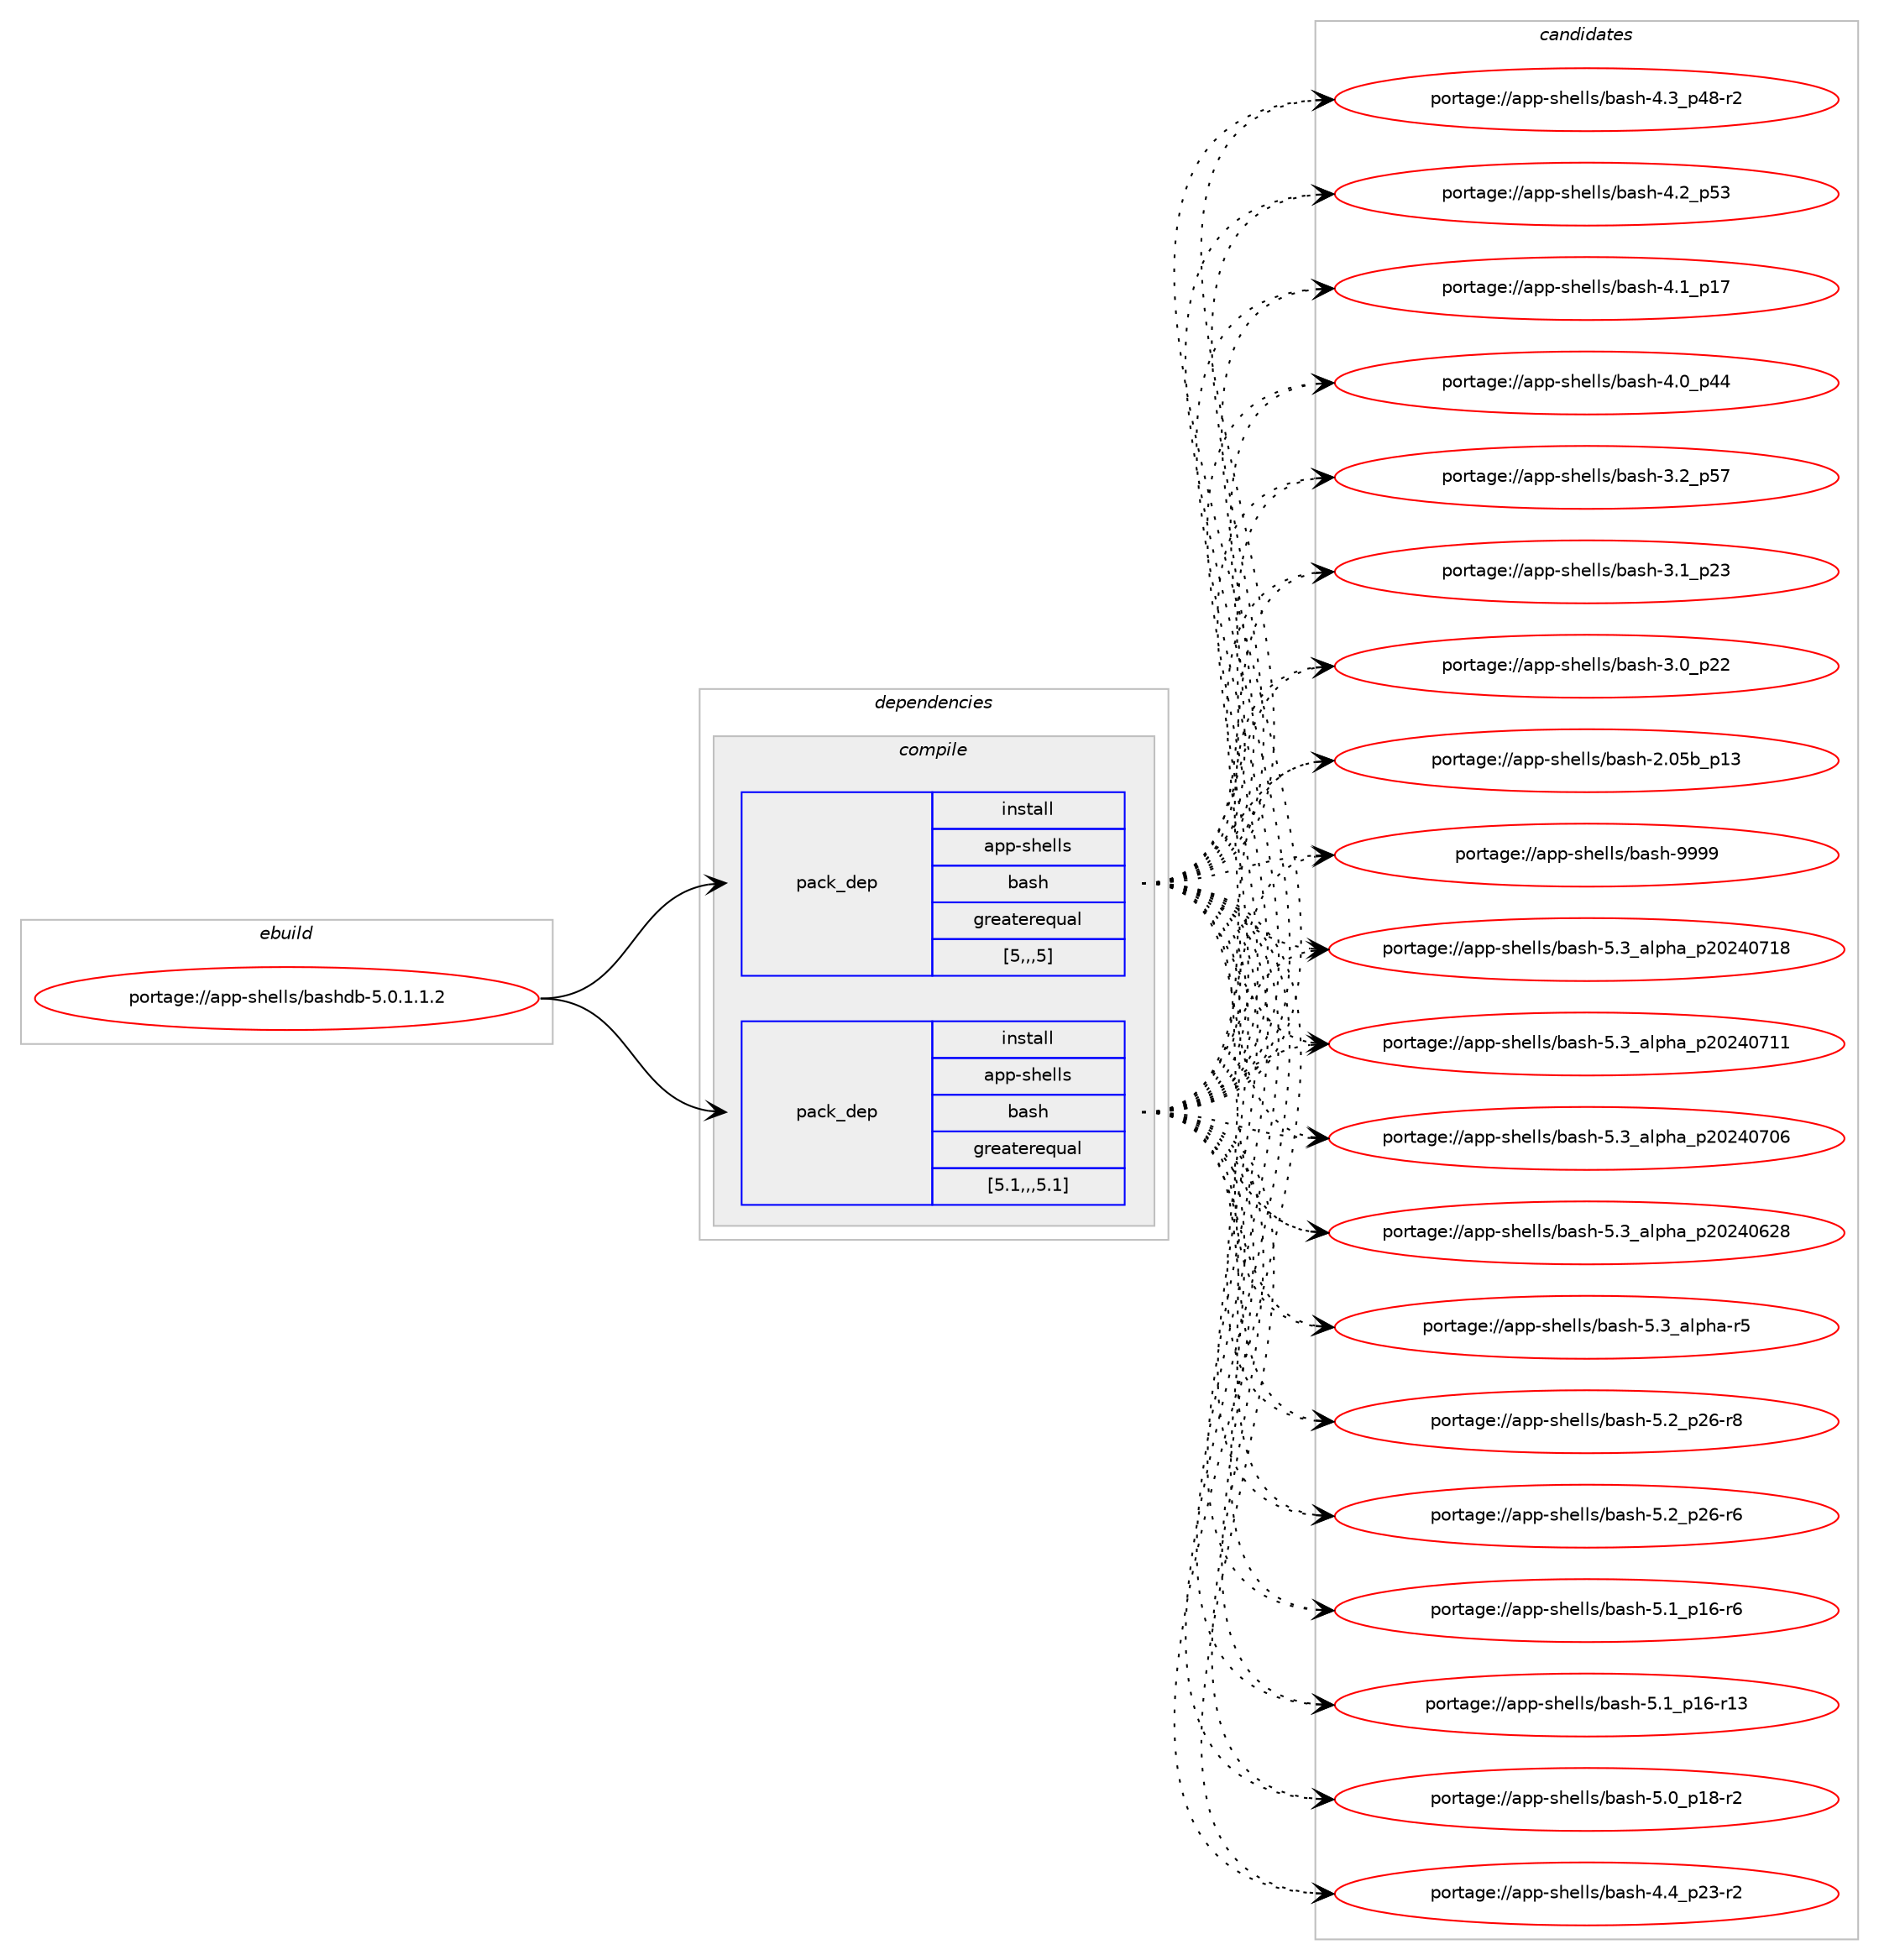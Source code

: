 digraph prolog {

# *************
# Graph options
# *************

newrank=true;
concentrate=true;
compound=true;
graph [rankdir=LR,fontname=Helvetica,fontsize=10,ranksep=1.5];#, ranksep=2.5, nodesep=0.2];
edge  [arrowhead=vee];
node  [fontname=Helvetica,fontsize=10];

# **********
# The ebuild
# **********

subgraph cluster_leftcol {
color=gray;
label=<<i>ebuild</i>>;
id [label="portage://app-shells/bashdb-5.0.1.1.2", color=red, width=4, href="../app-shells/bashdb-5.0.1.1.2.svg"];
}

# ****************
# The dependencies
# ****************

subgraph cluster_midcol {
color=gray;
label=<<i>dependencies</i>>;
subgraph cluster_compile {
fillcolor="#eeeeee";
style=filled;
label=<<i>compile</i>>;
subgraph pack37058 {
dependency52074 [label=<<TABLE BORDER="0" CELLBORDER="1" CELLSPACING="0" CELLPADDING="4" WIDTH="220"><TR><TD ROWSPAN="6" CELLPADDING="30">pack_dep</TD></TR><TR><TD WIDTH="110">install</TD></TR><TR><TD>app-shells</TD></TR><TR><TD>bash</TD></TR><TR><TD>greaterequal</TD></TR><TR><TD>[5,,,5]</TD></TR></TABLE>>, shape=none, color=blue];
}
id:e -> dependency52074:w [weight=20,style="solid",arrowhead="vee"];
subgraph pack37059 {
dependency52075 [label=<<TABLE BORDER="0" CELLBORDER="1" CELLSPACING="0" CELLPADDING="4" WIDTH="220"><TR><TD ROWSPAN="6" CELLPADDING="30">pack_dep</TD></TR><TR><TD WIDTH="110">install</TD></TR><TR><TD>app-shells</TD></TR><TR><TD>bash</TD></TR><TR><TD>greaterequal</TD></TR><TR><TD>[5.1,,,5.1]</TD></TR></TABLE>>, shape=none, color=blue];
}
id:e -> dependency52075:w [weight=20,style="solid",arrowhead="vee"];
}
subgraph cluster_compileandrun {
fillcolor="#eeeeee";
style=filled;
label=<<i>compile and run</i>>;
}
subgraph cluster_run {
fillcolor="#eeeeee";
style=filled;
label=<<i>run</i>>;
}
}

# **************
# The candidates
# **************

subgraph cluster_choices {
rank=same;
color=gray;
label=<<i>candidates</i>>;

subgraph choice37058 {
color=black;
nodesep=1;
choice97112112451151041011081081154798971151044557575757 [label="portage://app-shells/bash-9999", color=red, width=4,href="../app-shells/bash-9999.svg"];
choice971121124511510410110810811547989711510445534651959710811210497951125048505248554956 [label="portage://app-shells/bash-5.3_alpha_p20240718", color=red, width=4,href="../app-shells/bash-5.3_alpha_p20240718.svg"];
choice971121124511510410110810811547989711510445534651959710811210497951125048505248554949 [label="portage://app-shells/bash-5.3_alpha_p20240711", color=red, width=4,href="../app-shells/bash-5.3_alpha_p20240711.svg"];
choice971121124511510410110810811547989711510445534651959710811210497951125048505248554854 [label="portage://app-shells/bash-5.3_alpha_p20240706", color=red, width=4,href="../app-shells/bash-5.3_alpha_p20240706.svg"];
choice971121124511510410110810811547989711510445534651959710811210497951125048505248545056 [label="portage://app-shells/bash-5.3_alpha_p20240628", color=red, width=4,href="../app-shells/bash-5.3_alpha_p20240628.svg"];
choice9711211245115104101108108115479897115104455346519597108112104974511453 [label="portage://app-shells/bash-5.3_alpha-r5", color=red, width=4,href="../app-shells/bash-5.3_alpha-r5.svg"];
choice9711211245115104101108108115479897115104455346509511250544511456 [label="portage://app-shells/bash-5.2_p26-r8", color=red, width=4,href="../app-shells/bash-5.2_p26-r8.svg"];
choice9711211245115104101108108115479897115104455346509511250544511454 [label="portage://app-shells/bash-5.2_p26-r6", color=red, width=4,href="../app-shells/bash-5.2_p26-r6.svg"];
choice9711211245115104101108108115479897115104455346499511249544511454 [label="portage://app-shells/bash-5.1_p16-r6", color=red, width=4,href="../app-shells/bash-5.1_p16-r6.svg"];
choice971121124511510410110810811547989711510445534649951124954451144951 [label="portage://app-shells/bash-5.1_p16-r13", color=red, width=4,href="../app-shells/bash-5.1_p16-r13.svg"];
choice9711211245115104101108108115479897115104455346489511249564511450 [label="portage://app-shells/bash-5.0_p18-r2", color=red, width=4,href="../app-shells/bash-5.0_p18-r2.svg"];
choice9711211245115104101108108115479897115104455246529511250514511450 [label="portage://app-shells/bash-4.4_p23-r2", color=red, width=4,href="../app-shells/bash-4.4_p23-r2.svg"];
choice9711211245115104101108108115479897115104455246519511252564511450 [label="portage://app-shells/bash-4.3_p48-r2", color=red, width=4,href="../app-shells/bash-4.3_p48-r2.svg"];
choice971121124511510410110810811547989711510445524650951125351 [label="portage://app-shells/bash-4.2_p53", color=red, width=4,href="../app-shells/bash-4.2_p53.svg"];
choice971121124511510410110810811547989711510445524649951124955 [label="portage://app-shells/bash-4.1_p17", color=red, width=4,href="../app-shells/bash-4.1_p17.svg"];
choice971121124511510410110810811547989711510445524648951125252 [label="portage://app-shells/bash-4.0_p44", color=red, width=4,href="../app-shells/bash-4.0_p44.svg"];
choice971121124511510410110810811547989711510445514650951125355 [label="portage://app-shells/bash-3.2_p57", color=red, width=4,href="../app-shells/bash-3.2_p57.svg"];
choice971121124511510410110810811547989711510445514649951125051 [label="portage://app-shells/bash-3.1_p23", color=red, width=4,href="../app-shells/bash-3.1_p23.svg"];
choice971121124511510410110810811547989711510445514648951125050 [label="portage://app-shells/bash-3.0_p22", color=red, width=4,href="../app-shells/bash-3.0_p22.svg"];
choice9711211245115104101108108115479897115104455046485398951124951 [label="portage://app-shells/bash-2.05b_p13", color=red, width=4,href="../app-shells/bash-2.05b_p13.svg"];
dependency52074:e -> choice97112112451151041011081081154798971151044557575757:w [style=dotted,weight="100"];
dependency52074:e -> choice971121124511510410110810811547989711510445534651959710811210497951125048505248554956:w [style=dotted,weight="100"];
dependency52074:e -> choice971121124511510410110810811547989711510445534651959710811210497951125048505248554949:w [style=dotted,weight="100"];
dependency52074:e -> choice971121124511510410110810811547989711510445534651959710811210497951125048505248554854:w [style=dotted,weight="100"];
dependency52074:e -> choice971121124511510410110810811547989711510445534651959710811210497951125048505248545056:w [style=dotted,weight="100"];
dependency52074:e -> choice9711211245115104101108108115479897115104455346519597108112104974511453:w [style=dotted,weight="100"];
dependency52074:e -> choice9711211245115104101108108115479897115104455346509511250544511456:w [style=dotted,weight="100"];
dependency52074:e -> choice9711211245115104101108108115479897115104455346509511250544511454:w [style=dotted,weight="100"];
dependency52074:e -> choice9711211245115104101108108115479897115104455346499511249544511454:w [style=dotted,weight="100"];
dependency52074:e -> choice971121124511510410110810811547989711510445534649951124954451144951:w [style=dotted,weight="100"];
dependency52074:e -> choice9711211245115104101108108115479897115104455346489511249564511450:w [style=dotted,weight="100"];
dependency52074:e -> choice9711211245115104101108108115479897115104455246529511250514511450:w [style=dotted,weight="100"];
dependency52074:e -> choice9711211245115104101108108115479897115104455246519511252564511450:w [style=dotted,weight="100"];
dependency52074:e -> choice971121124511510410110810811547989711510445524650951125351:w [style=dotted,weight="100"];
dependency52074:e -> choice971121124511510410110810811547989711510445524649951124955:w [style=dotted,weight="100"];
dependency52074:e -> choice971121124511510410110810811547989711510445524648951125252:w [style=dotted,weight="100"];
dependency52074:e -> choice971121124511510410110810811547989711510445514650951125355:w [style=dotted,weight="100"];
dependency52074:e -> choice971121124511510410110810811547989711510445514649951125051:w [style=dotted,weight="100"];
dependency52074:e -> choice971121124511510410110810811547989711510445514648951125050:w [style=dotted,weight="100"];
dependency52074:e -> choice9711211245115104101108108115479897115104455046485398951124951:w [style=dotted,weight="100"];
}
subgraph choice37059 {
color=black;
nodesep=1;
choice97112112451151041011081081154798971151044557575757 [label="portage://app-shells/bash-9999", color=red, width=4,href="../app-shells/bash-9999.svg"];
choice971121124511510410110810811547989711510445534651959710811210497951125048505248554956 [label="portage://app-shells/bash-5.3_alpha_p20240718", color=red, width=4,href="../app-shells/bash-5.3_alpha_p20240718.svg"];
choice971121124511510410110810811547989711510445534651959710811210497951125048505248554949 [label="portage://app-shells/bash-5.3_alpha_p20240711", color=red, width=4,href="../app-shells/bash-5.3_alpha_p20240711.svg"];
choice971121124511510410110810811547989711510445534651959710811210497951125048505248554854 [label="portage://app-shells/bash-5.3_alpha_p20240706", color=red, width=4,href="../app-shells/bash-5.3_alpha_p20240706.svg"];
choice971121124511510410110810811547989711510445534651959710811210497951125048505248545056 [label="portage://app-shells/bash-5.3_alpha_p20240628", color=red, width=4,href="../app-shells/bash-5.3_alpha_p20240628.svg"];
choice9711211245115104101108108115479897115104455346519597108112104974511453 [label="portage://app-shells/bash-5.3_alpha-r5", color=red, width=4,href="../app-shells/bash-5.3_alpha-r5.svg"];
choice9711211245115104101108108115479897115104455346509511250544511456 [label="portage://app-shells/bash-5.2_p26-r8", color=red, width=4,href="../app-shells/bash-5.2_p26-r8.svg"];
choice9711211245115104101108108115479897115104455346509511250544511454 [label="portage://app-shells/bash-5.2_p26-r6", color=red, width=4,href="../app-shells/bash-5.2_p26-r6.svg"];
choice9711211245115104101108108115479897115104455346499511249544511454 [label="portage://app-shells/bash-5.1_p16-r6", color=red, width=4,href="../app-shells/bash-5.1_p16-r6.svg"];
choice971121124511510410110810811547989711510445534649951124954451144951 [label="portage://app-shells/bash-5.1_p16-r13", color=red, width=4,href="../app-shells/bash-5.1_p16-r13.svg"];
choice9711211245115104101108108115479897115104455346489511249564511450 [label="portage://app-shells/bash-5.0_p18-r2", color=red, width=4,href="../app-shells/bash-5.0_p18-r2.svg"];
choice9711211245115104101108108115479897115104455246529511250514511450 [label="portage://app-shells/bash-4.4_p23-r2", color=red, width=4,href="../app-shells/bash-4.4_p23-r2.svg"];
choice9711211245115104101108108115479897115104455246519511252564511450 [label="portage://app-shells/bash-4.3_p48-r2", color=red, width=4,href="../app-shells/bash-4.3_p48-r2.svg"];
choice971121124511510410110810811547989711510445524650951125351 [label="portage://app-shells/bash-4.2_p53", color=red, width=4,href="../app-shells/bash-4.2_p53.svg"];
choice971121124511510410110810811547989711510445524649951124955 [label="portage://app-shells/bash-4.1_p17", color=red, width=4,href="../app-shells/bash-4.1_p17.svg"];
choice971121124511510410110810811547989711510445524648951125252 [label="portage://app-shells/bash-4.0_p44", color=red, width=4,href="../app-shells/bash-4.0_p44.svg"];
choice971121124511510410110810811547989711510445514650951125355 [label="portage://app-shells/bash-3.2_p57", color=red, width=4,href="../app-shells/bash-3.2_p57.svg"];
choice971121124511510410110810811547989711510445514649951125051 [label="portage://app-shells/bash-3.1_p23", color=red, width=4,href="../app-shells/bash-3.1_p23.svg"];
choice971121124511510410110810811547989711510445514648951125050 [label="portage://app-shells/bash-3.0_p22", color=red, width=4,href="../app-shells/bash-3.0_p22.svg"];
choice9711211245115104101108108115479897115104455046485398951124951 [label="portage://app-shells/bash-2.05b_p13", color=red, width=4,href="../app-shells/bash-2.05b_p13.svg"];
dependency52075:e -> choice97112112451151041011081081154798971151044557575757:w [style=dotted,weight="100"];
dependency52075:e -> choice971121124511510410110810811547989711510445534651959710811210497951125048505248554956:w [style=dotted,weight="100"];
dependency52075:e -> choice971121124511510410110810811547989711510445534651959710811210497951125048505248554949:w [style=dotted,weight="100"];
dependency52075:e -> choice971121124511510410110810811547989711510445534651959710811210497951125048505248554854:w [style=dotted,weight="100"];
dependency52075:e -> choice971121124511510410110810811547989711510445534651959710811210497951125048505248545056:w [style=dotted,weight="100"];
dependency52075:e -> choice9711211245115104101108108115479897115104455346519597108112104974511453:w [style=dotted,weight="100"];
dependency52075:e -> choice9711211245115104101108108115479897115104455346509511250544511456:w [style=dotted,weight="100"];
dependency52075:e -> choice9711211245115104101108108115479897115104455346509511250544511454:w [style=dotted,weight="100"];
dependency52075:e -> choice9711211245115104101108108115479897115104455346499511249544511454:w [style=dotted,weight="100"];
dependency52075:e -> choice971121124511510410110810811547989711510445534649951124954451144951:w [style=dotted,weight="100"];
dependency52075:e -> choice9711211245115104101108108115479897115104455346489511249564511450:w [style=dotted,weight="100"];
dependency52075:e -> choice9711211245115104101108108115479897115104455246529511250514511450:w [style=dotted,weight="100"];
dependency52075:e -> choice9711211245115104101108108115479897115104455246519511252564511450:w [style=dotted,weight="100"];
dependency52075:e -> choice971121124511510410110810811547989711510445524650951125351:w [style=dotted,weight="100"];
dependency52075:e -> choice971121124511510410110810811547989711510445524649951124955:w [style=dotted,weight="100"];
dependency52075:e -> choice971121124511510410110810811547989711510445524648951125252:w [style=dotted,weight="100"];
dependency52075:e -> choice971121124511510410110810811547989711510445514650951125355:w [style=dotted,weight="100"];
dependency52075:e -> choice971121124511510410110810811547989711510445514649951125051:w [style=dotted,weight="100"];
dependency52075:e -> choice971121124511510410110810811547989711510445514648951125050:w [style=dotted,weight="100"];
dependency52075:e -> choice9711211245115104101108108115479897115104455046485398951124951:w [style=dotted,weight="100"];
}
}

}
